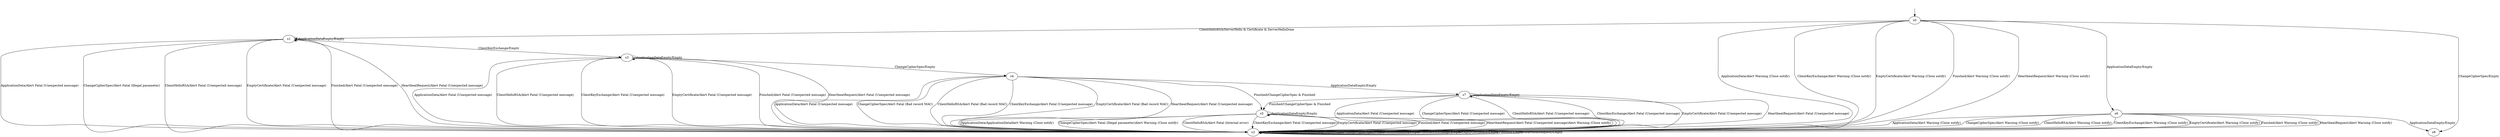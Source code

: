 digraph h5 {
s0 [label="s0"];
s1 [label="s1"];
s2 [label="s2"];
s3 [label="s3"];
s4 [label="s4"];
s5 [label="s5"];
s6 [label="s6"];
s7 [label="s7"];
s0 -> s2 [label="ApplicationData/Alert Warning (Close notify)"];
s0 -> s6 [label="ApplicationDataEmpty/Empty"];
s0 -> s8 [label="ChangeCipherSpec/Empty"];
s0 -> s1 [label="ClientHelloRSA/ServerHello & Certificate & ServerHelloDone"];
s0 -> s2 [label="ClientKeyExchange/Alert Warning (Close notify)"];
s0 -> s2 [label="EmptyCertificate/Alert Warning (Close notify)"];
s0 -> s2 [label="Finished/Alert Warning (Close notify)"];
s0 -> s2 [label="HeartbeatRequest/Alert Warning (Close notify)"];
s1 -> s2 [label="ApplicationData/Alert Fatal (Unexpected message)"];
s1 -> s1 [label="ApplicationDataEmpty/Empty"];
s1 -> s2 [label="ChangeCipherSpec/Alert Fatal (Illegal parameter)"];
s1 -> s2 [label="ClientHelloRSA/Alert Fatal (Unexpected message)"];
s1 -> s3 [label="ClientKeyExchange/Empty"];
s1 -> s2 [label="EmptyCertificate/Alert Fatal (Unexpected message)"];
s1 -> s2 [label="Finished/Alert Fatal (Unexpected message)"];
s1 -> s2 [label="HeartbeatRequest/Alert Fatal (Unexpected message)"];
s2 -> s2 [label="ApplicationData/Empty"];
s2 -> s2 [label="ApplicationDataEmpty/Empty"];
s2 -> s2 [label="ChangeCipherSpec/Empty"];
s2 -> s2 [label="ClientHelloRSA/Empty"];
s2 -> s2 [label="ClientKeyExchange/Empty"];
s2 -> s2 [label="EmptyCertificate/Empty"];
s2 -> s2 [label="Finished/Empty"];
s2 -> s2 [label="HeartbeatRequest/Empty"];
s3 -> s2 [label="ApplicationData/Alert Fatal (Unexpected message)"];
s3 -> s3 [label="ApplicationDataEmpty/Empty"];
s3 -> s4 [label="ChangeCipherSpec/Empty"];
s3 -> s2 [label="ClientHelloRSA/Alert Fatal (Unexpected message)"];
s3 -> s2 [label="ClientKeyExchange/Alert Fatal (Unexpected message)"];
s3 -> s2 [label="EmptyCertificate/Alert Fatal (Unexpected message)"];
s3 -> s2 [label="Finished/Alert Fatal (Unexpected message)"];
s3 -> s2 [label="HeartbeatRequest/Alert Fatal (Unexpected message)"];
s4 -> s2 [label="ApplicationData/Alert Fatal (Unexpected message)"];
s4 -> s7 [label="ApplicationDataEmpty/Empty"];
s4 -> s2 [label="ChangeCipherSpec/Alert Fatal (Bad record MAC)"];
s4 -> s2 [label="ClientHelloRSA/Alert Fatal (Bad record MAC)"];
s4 -> s2 [label="ClientKeyExchange/Alert Fatal (Unexpected message)"];
s4 -> s2 [label="EmptyCertificate/Alert Fatal (Bad record MAC)"];
s4 -> s5 [label="Finished/ChangeCipherSpec & Finished"];
s4 -> s2 [label="HeartbeatRequest/Alert Fatal (Unexpected message)"];
s5 -> s2 [label="ApplicationData/ApplicationDataAlert Warning (Close notify)"];
s5 -> s5 [label="ApplicationDataEmpty/Empty"];
s5 -> s2 [label="ChangeCipherSpec/Alert Fatal (Illegal parameter)Alert Warning (Close notify)"];
s5 -> s2 [label="ClientHelloRSA/Alert Fatal (Internal error)"];
s5 -> s2 [label="ClientKeyExchange/Alert Fatal (Unexpected message)"];
s5 -> s2 [label="EmptyCertificate/Alert Fatal (Unexpected message)"];
s5 -> s2 [label="Finished/Alert Fatal (Unexpected message)"];
s5 -> s2 [label="HeartbeatRequest/Alert Fatal (Unexpected message)Alert Warning (Close notify)"];
s6 -> s2 [label="ApplicationData/Alert Warning (Close notify)"];
s6 -> s8 [label="ApplicationDataEmpty/Empty"];
s6 -> s2 [label="ChangeCipherSpec/Alert Warning (Close notify)"];
s6 -> s2 [label="ClientHelloRSA/Alert Warning (Close notify)"];
s6 -> s2 [label="ClientKeyExchange/Alert Warning (Close notify)"];
s6 -> s2 [label="EmptyCertificate/Alert Warning (Close notify)"];
s6 -> s2 [label="Finished/Alert Warning (Close notify)"];
s6 -> s2 [label="HeartbeatRequest/Alert Warning (Close notify)"];
s7 -> s2 [label="ApplicationData/Alert Fatal (Unexpected message)"];
s7 -> s7 [label="ApplicationDataEmpty/Empty"];
s7 -> s2 [label="ChangeCipherSpec/Alert Fatal (Unexpected message)"];
s7 -> s2 [label="ClientHelloRSA/Alert Fatal (Unexpected message)"];
s7 -> s2 [label="ClientKeyExchange/Alert Fatal (Unexpected message)"];
s7 -> s2 [label="EmptyCertificate/Alert Fatal (Unexpected message)"];
s7 -> s5 [label="Finished/ChangeCipherSpec & Finished"];
s7 -> s2 [label="HeartbeatRequest/Alert Fatal (Unexpected message)"];
__start0 [shape=none, label=""];
__start0 -> s0 [label=""];
}
